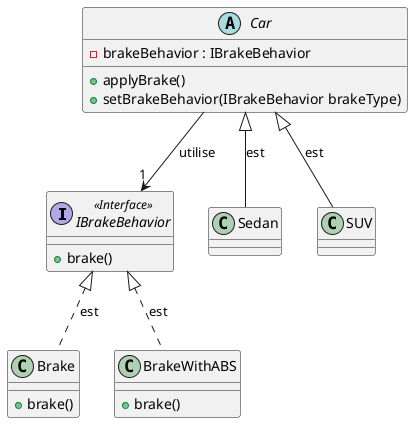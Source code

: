 @startuml DCL
Interface IBrakeBehavior <<Interface>>{
    +brake()
}

Class Brake {
    +brake()
}

Class BrakeWithABS {
    +brake()
}

Abstract Class Car {
    -brakeBehavior : IBrakeBehavior
    +applyBrake()
    +setBrakeBehavior(IBrakeBehavior brakeType)
}

Class Sedan{}
Class SUV{}


IBrakeBehavior <|.. Brake : est
IBrakeBehavior <|.. BrakeWithABS : est
Car <|-- SUV : est
Car <|-- Sedan : est
Car --> "1" IBrakeBehavior : utilise

@enduml



@startuml DS-carExample
title Diagramme de séquence CartExample
skinparam style strictuml
skinparam Handwritten true
skinparam BackgroundColor white
participant ":main" as m
participant "sedanCar:Sedan" as sedan
participant ":Brake" as brake
participant "suvCar:SUV" as suv
participant ":BrakeWithABS" as abs
participant "newBrake:Brake" as nbrake
m --> sedan**: create()
sedan --> brake**: create()
m -> sedan: applyBrake()
sedan -> brake: brake()

m --> suv**:create()
suv -->> abs**: create()
m->suv: applyBrake()
suv -> abs: brake()

m->nbrake**: create()
m->suv: setBrakeBehavior(newBrake)
m->suv: applyBrake()
suv -> nbrake: brake()


@enduml